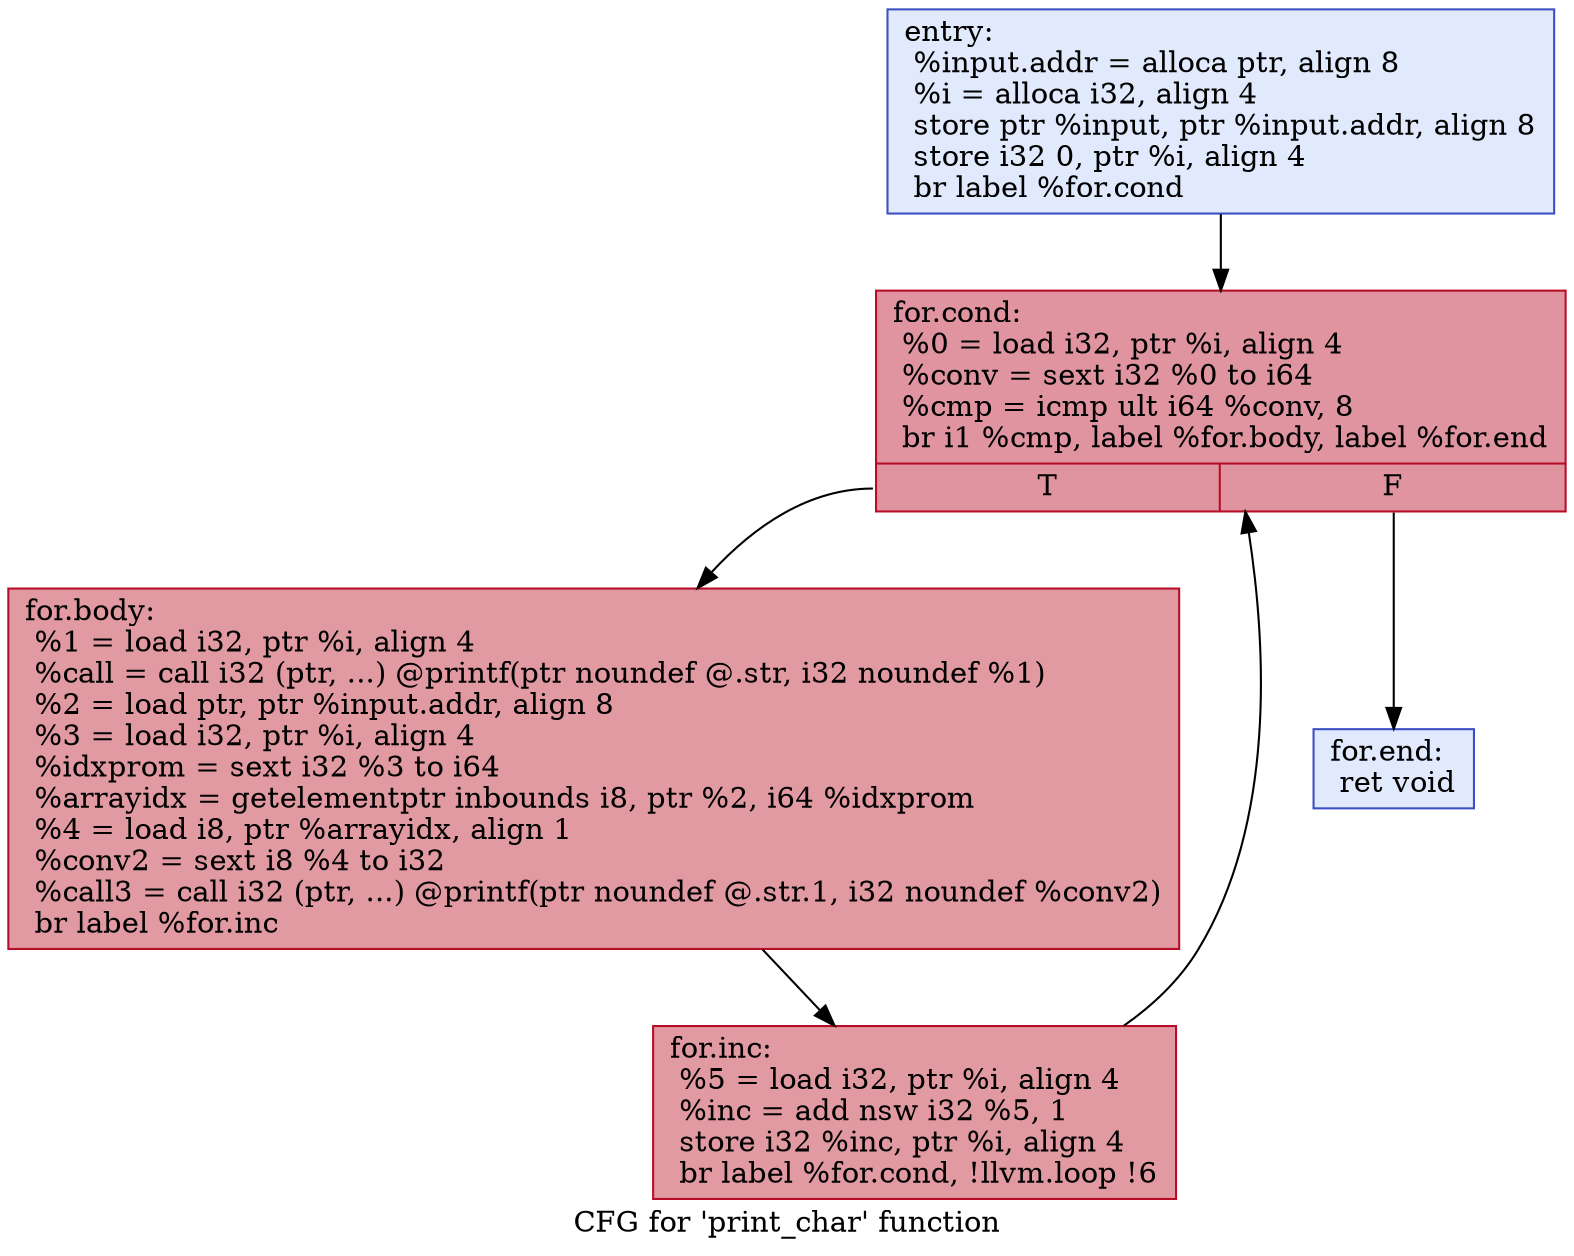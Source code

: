 digraph "CFG for 'print_char' function" {
	label="CFG for 'print_char' function";

	Node0x558a8c40edb0 [shape=record,color="#3d50c3ff", style=filled, fillcolor="#b9d0f970",label="{entry:\l  %input.addr = alloca ptr, align 8\l  %i = alloca i32, align 4\l  store ptr %input, ptr %input.addr, align 8\l  store i32 0, ptr %i, align 4\l  br label %for.cond\l}"];
	Node0x558a8c40edb0 -> Node0x558a8c40f030;
	Node0x558a8c40f030 [shape=record,color="#b70d28ff", style=filled, fillcolor="#b70d2870",label="{for.cond:                                         \l  %0 = load i32, ptr %i, align 4\l  %conv = sext i32 %0 to i64\l  %cmp = icmp ult i64 %conv, 8\l  br i1 %cmp, label %for.body, label %for.end\l|{<s0>T|<s1>F}}"];
	Node0x558a8c40f030:s0 -> Node0x558a8c40f320;
	Node0x558a8c40f030:s1 -> Node0x558a8c40f3a0;
	Node0x558a8c40f320 [shape=record,color="#b70d28ff", style=filled, fillcolor="#bb1b2c70",label="{for.body:                                         \l  %1 = load i32, ptr %i, align 4\l  %call = call i32 (ptr, ...) @printf(ptr noundef @.str, i32 noundef %1)\l  %2 = load ptr, ptr %input.addr, align 8\l  %3 = load i32, ptr %i, align 4\l  %idxprom = sext i32 %3 to i64\l  %arrayidx = getelementptr inbounds i8, ptr %2, i64 %idxprom\l  %4 = load i8, ptr %arrayidx, align 1\l  %conv2 = sext i8 %4 to i32\l  %call3 = call i32 (ptr, ...) @printf(ptr noundef @.str.1, i32 noundef %conv2)\l  br label %for.inc\l}"];
	Node0x558a8c40f320 -> Node0x558a8c40fd30;
	Node0x558a8c40fd30 [shape=record,color="#b70d28ff", style=filled, fillcolor="#bb1b2c70",label="{for.inc:                                          \l  %5 = load i32, ptr %i, align 4\l  %inc = add nsw i32 %5, 1\l  store i32 %inc, ptr %i, align 4\l  br label %for.cond, !llvm.loop !6\l}"];
	Node0x558a8c40fd30 -> Node0x558a8c40f030;
	Node0x558a8c40f3a0 [shape=record,color="#3d50c3ff", style=filled, fillcolor="#b9d0f970",label="{for.end:                                          \l  ret void\l}"];
}

